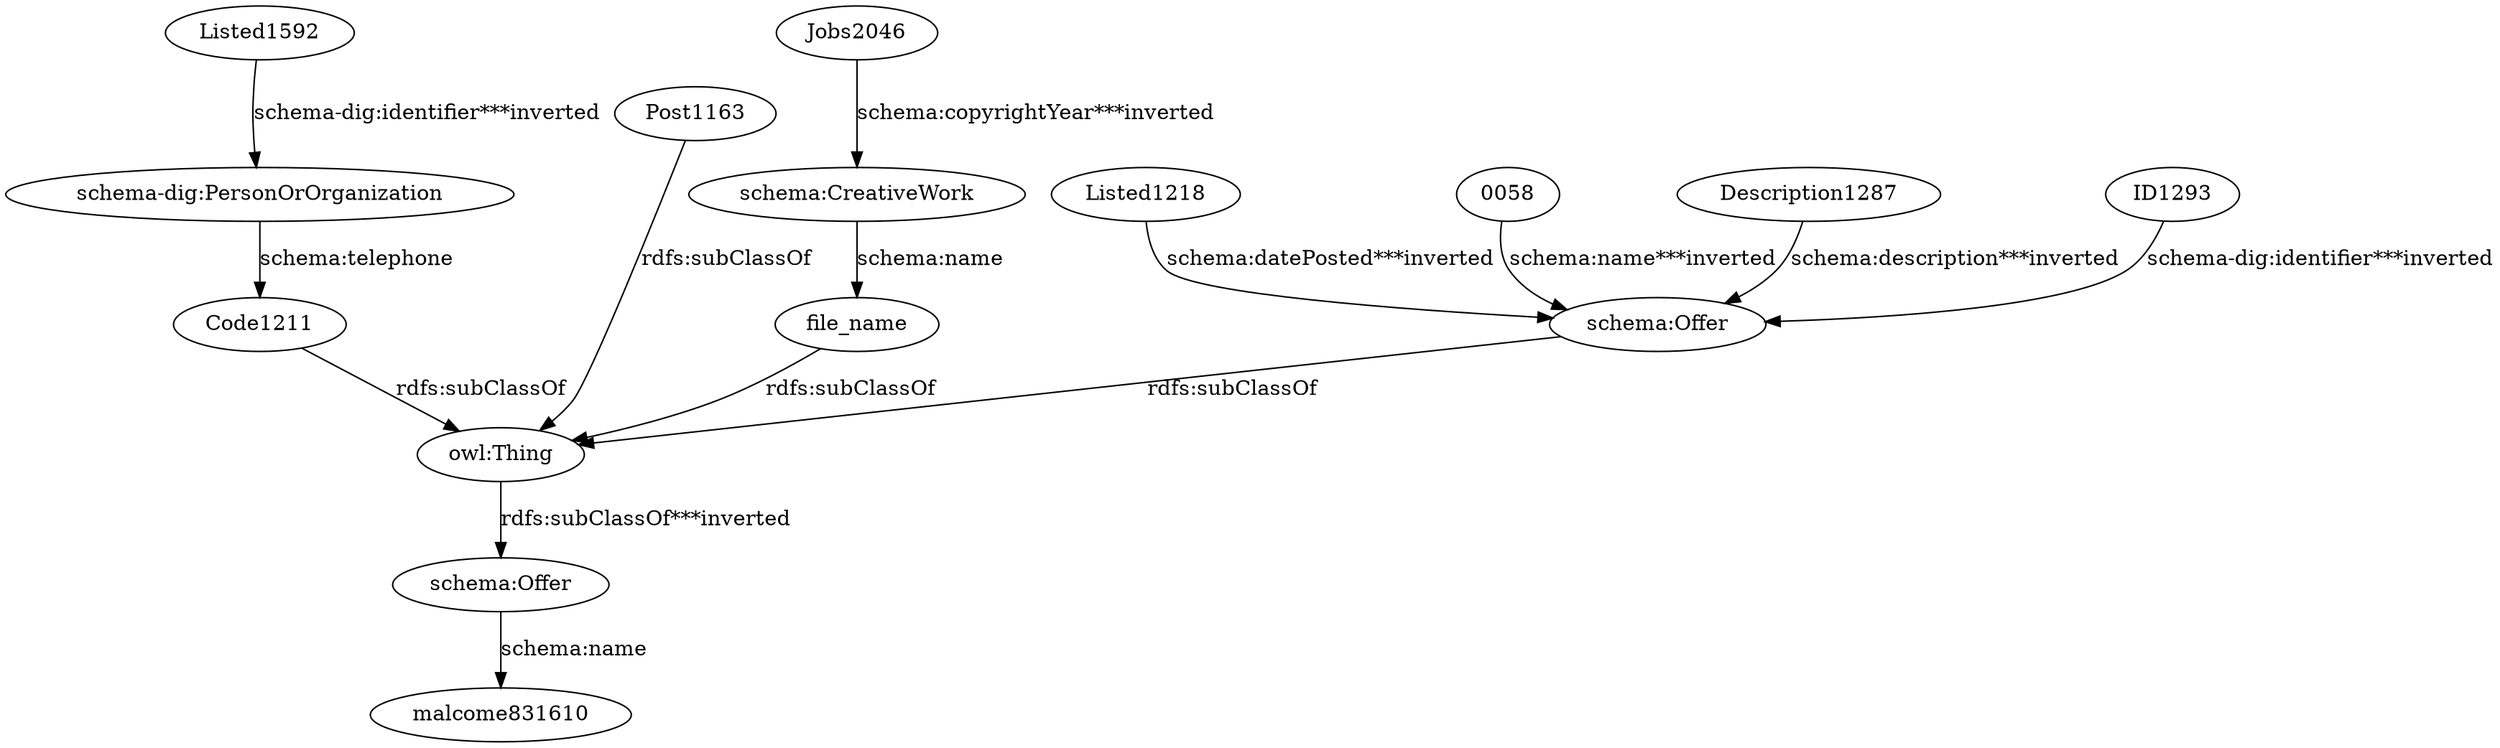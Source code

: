 digraph {
  "0058" [type=attribute_name,label="0058"]
  "schema:Offer1" [type=class_uri,label="schema:Offer"]
  Code1211 [type=attribute_name,label=Code1211]
  "owl:Thing" [type=special,label="owl:Thing"]
  Description1287 [type=attribute_name,label=Description1287]
  ID1293 [type=attribute_name,label=ID1293]
  Jobs2046 [type=attribute_name,label=Jobs2046]
  "schema:CreativeWork1" [type=class_uri,label="schema:CreativeWork"]
  Listed1218 [type=attribute_name,label=Listed1218]
  Listed1592 [type=attribute_name,label=Listed1592]
  "schema-dig:PersonOrOrganization1" [type=class_uri,label="schema-dig:PersonOrOrganization"]
  Post1163 [type=attribute_name,label=Post1163]
  file_name [type=attribute_name,label=file_name]
  "schema:Offer2" [type=class_uri,label="schema:Offer"]
  malcome831610 [type=attribute_name,label=malcome831610]
  "0058" -> "schema:Offer1" [type=st_property_uri,label="schema:name***inverted",weight=1]
  Code1211 -> "owl:Thing" [label="rdfs:subClassOf",type=inherited,weight=0.3333333333333333]
  Description1287 -> "schema:Offer1" [type=st_property_uri,label="schema:description***inverted",weight=1]
  ID1293 -> "schema:Offer1" [type=st_property_uri,label="schema-dig:identifier***inverted",weight=1]
  Jobs2046 -> "schema:CreativeWork1" [type=st_property_uri,label="schema:copyrightYear***inverted",weight=1]
  Listed1218 -> "schema:Offer1" [type=st_property_uri,label="schema:datePosted***inverted",weight=1]
  Listed1592 -> "schema-dig:PersonOrOrganization1" [type=st_property_uri,label="schema-dig:identifier***inverted",weight=1]
  Post1163 -> "owl:Thing" [label="rdfs:subClassOf",type=inherited,weight=0.3333333333333333]
  file_name -> "owl:Thing" [label="rdfs:subClassOf",type=inherited,weight=0.3333333333333333]
  "owl:Thing" -> "schema:Offer2" [type=inherited,label="rdfs:subClassOf***inverted",weight=0.3333333333333333]
  "schema-dig:PersonOrOrganization1" -> Code1211 [label="schema:telephone",type=st_property_uri]
  "schema:CreativeWork1" -> file_name [label="schema:name",type=st_property_uri]
  "schema:Offer1" -> "owl:Thing" [label="rdfs:subClassOf",type=inherited,weight=0.3333333333333333]
  "schema:Offer2" -> malcome831610 [label="schema:name",type=st_property_uri]
}

